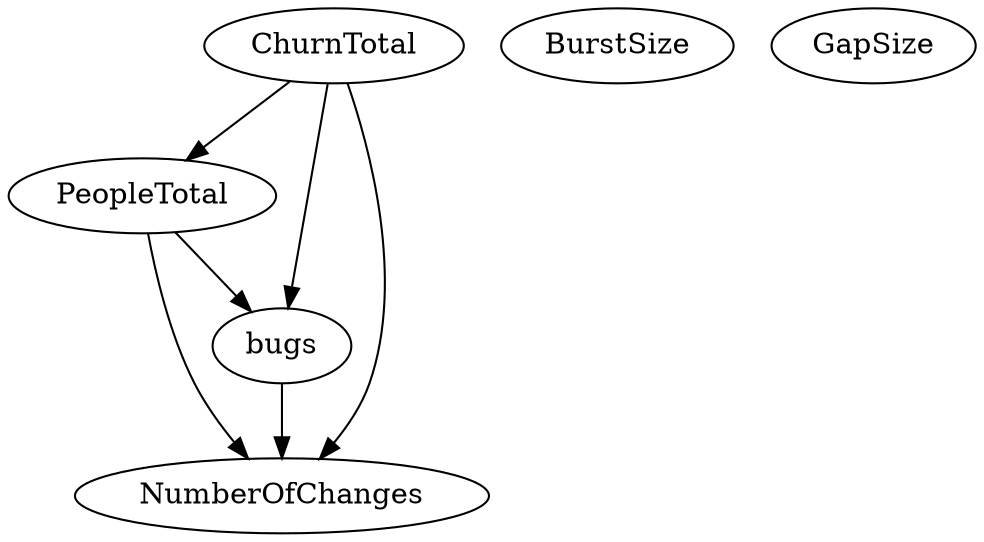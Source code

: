 digraph {
   PeopleTotal;
   NumberOfChanges;
   ChurnTotal;
   bugs;
   BurstSize;
   GapSize;
   PeopleTotal -> NumberOfChanges;
   PeopleTotal -> bugs;
   ChurnTotal -> PeopleTotal;
   ChurnTotal -> NumberOfChanges;
   ChurnTotal -> bugs;
   bugs -> NumberOfChanges;
}

